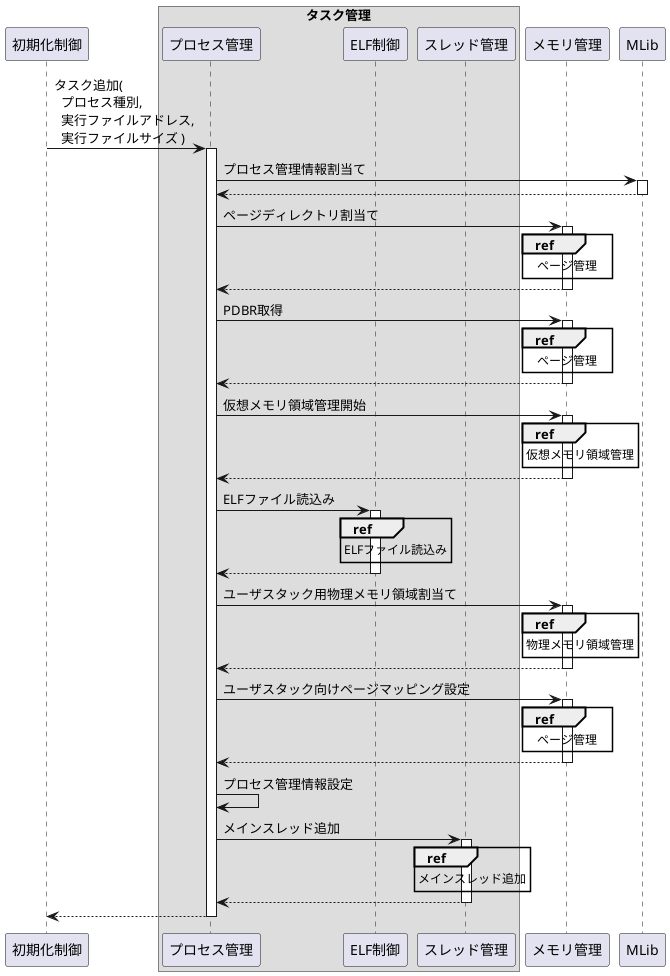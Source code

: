 @startuml

participant "初期化制御" as Initctrl
box "タスク管理"
    participant "プロセス管理" as proc
    participant "ELF制御"      as elf
    participant "スレッド管理" as thread
end box
participant "メモリ管理" as Memmng
participant "MLib"       as mlib

Initctrl -> proc: タスク追加(\n  プロセス種別,\n  実行ファイルアドレス,\n  実行ファイルサイズ )
activate proc

proc -> mlib: プロセス管理情報割当て
activate mlib
proc <-- mlib:
deactivate mlib

proc -> Memmng: ページディレクトリ割当て
activate Memmng
ref over Memmng: ページ管理
proc <-- Memmng:
deactivate Memmng

proc -> Memmng: PDBR取得
activate Memmng
ref over Memmng: ページ管理
proc <-- Memmng:
deactivate Memmng

proc -> Memmng: 仮想メモリ領域管理開始
activate Memmng
ref over Memmng: 仮想メモリ領域管理
proc <-- Memmng:
deactivate Memmng

proc -> elf: ELFファイル読込み
activate elf
ref over elf: ELFファイル読込み
proc <-- elf:
deactivate elf

proc -> Memmng: ユーザスタック用物理メモリ領域割当て
activate Memmng
ref over Memmng: 物理メモリ領域管理
proc <-- Memmng:
deactivate Memmng

proc -> Memmng: ユーザスタック向けページマッピング設定
activate Memmng
ref over Memmng: ページ管理
proc <-- Memmng:
deactivate Memmng

proc -> proc: プロセス管理情報設定

proc -> thread: メインスレッド追加
activate thread
ref over thread: メインスレッド追加
proc <-- thread:
deactivate thread

Initctrl <-- proc:
deactivate proc

@enduml
